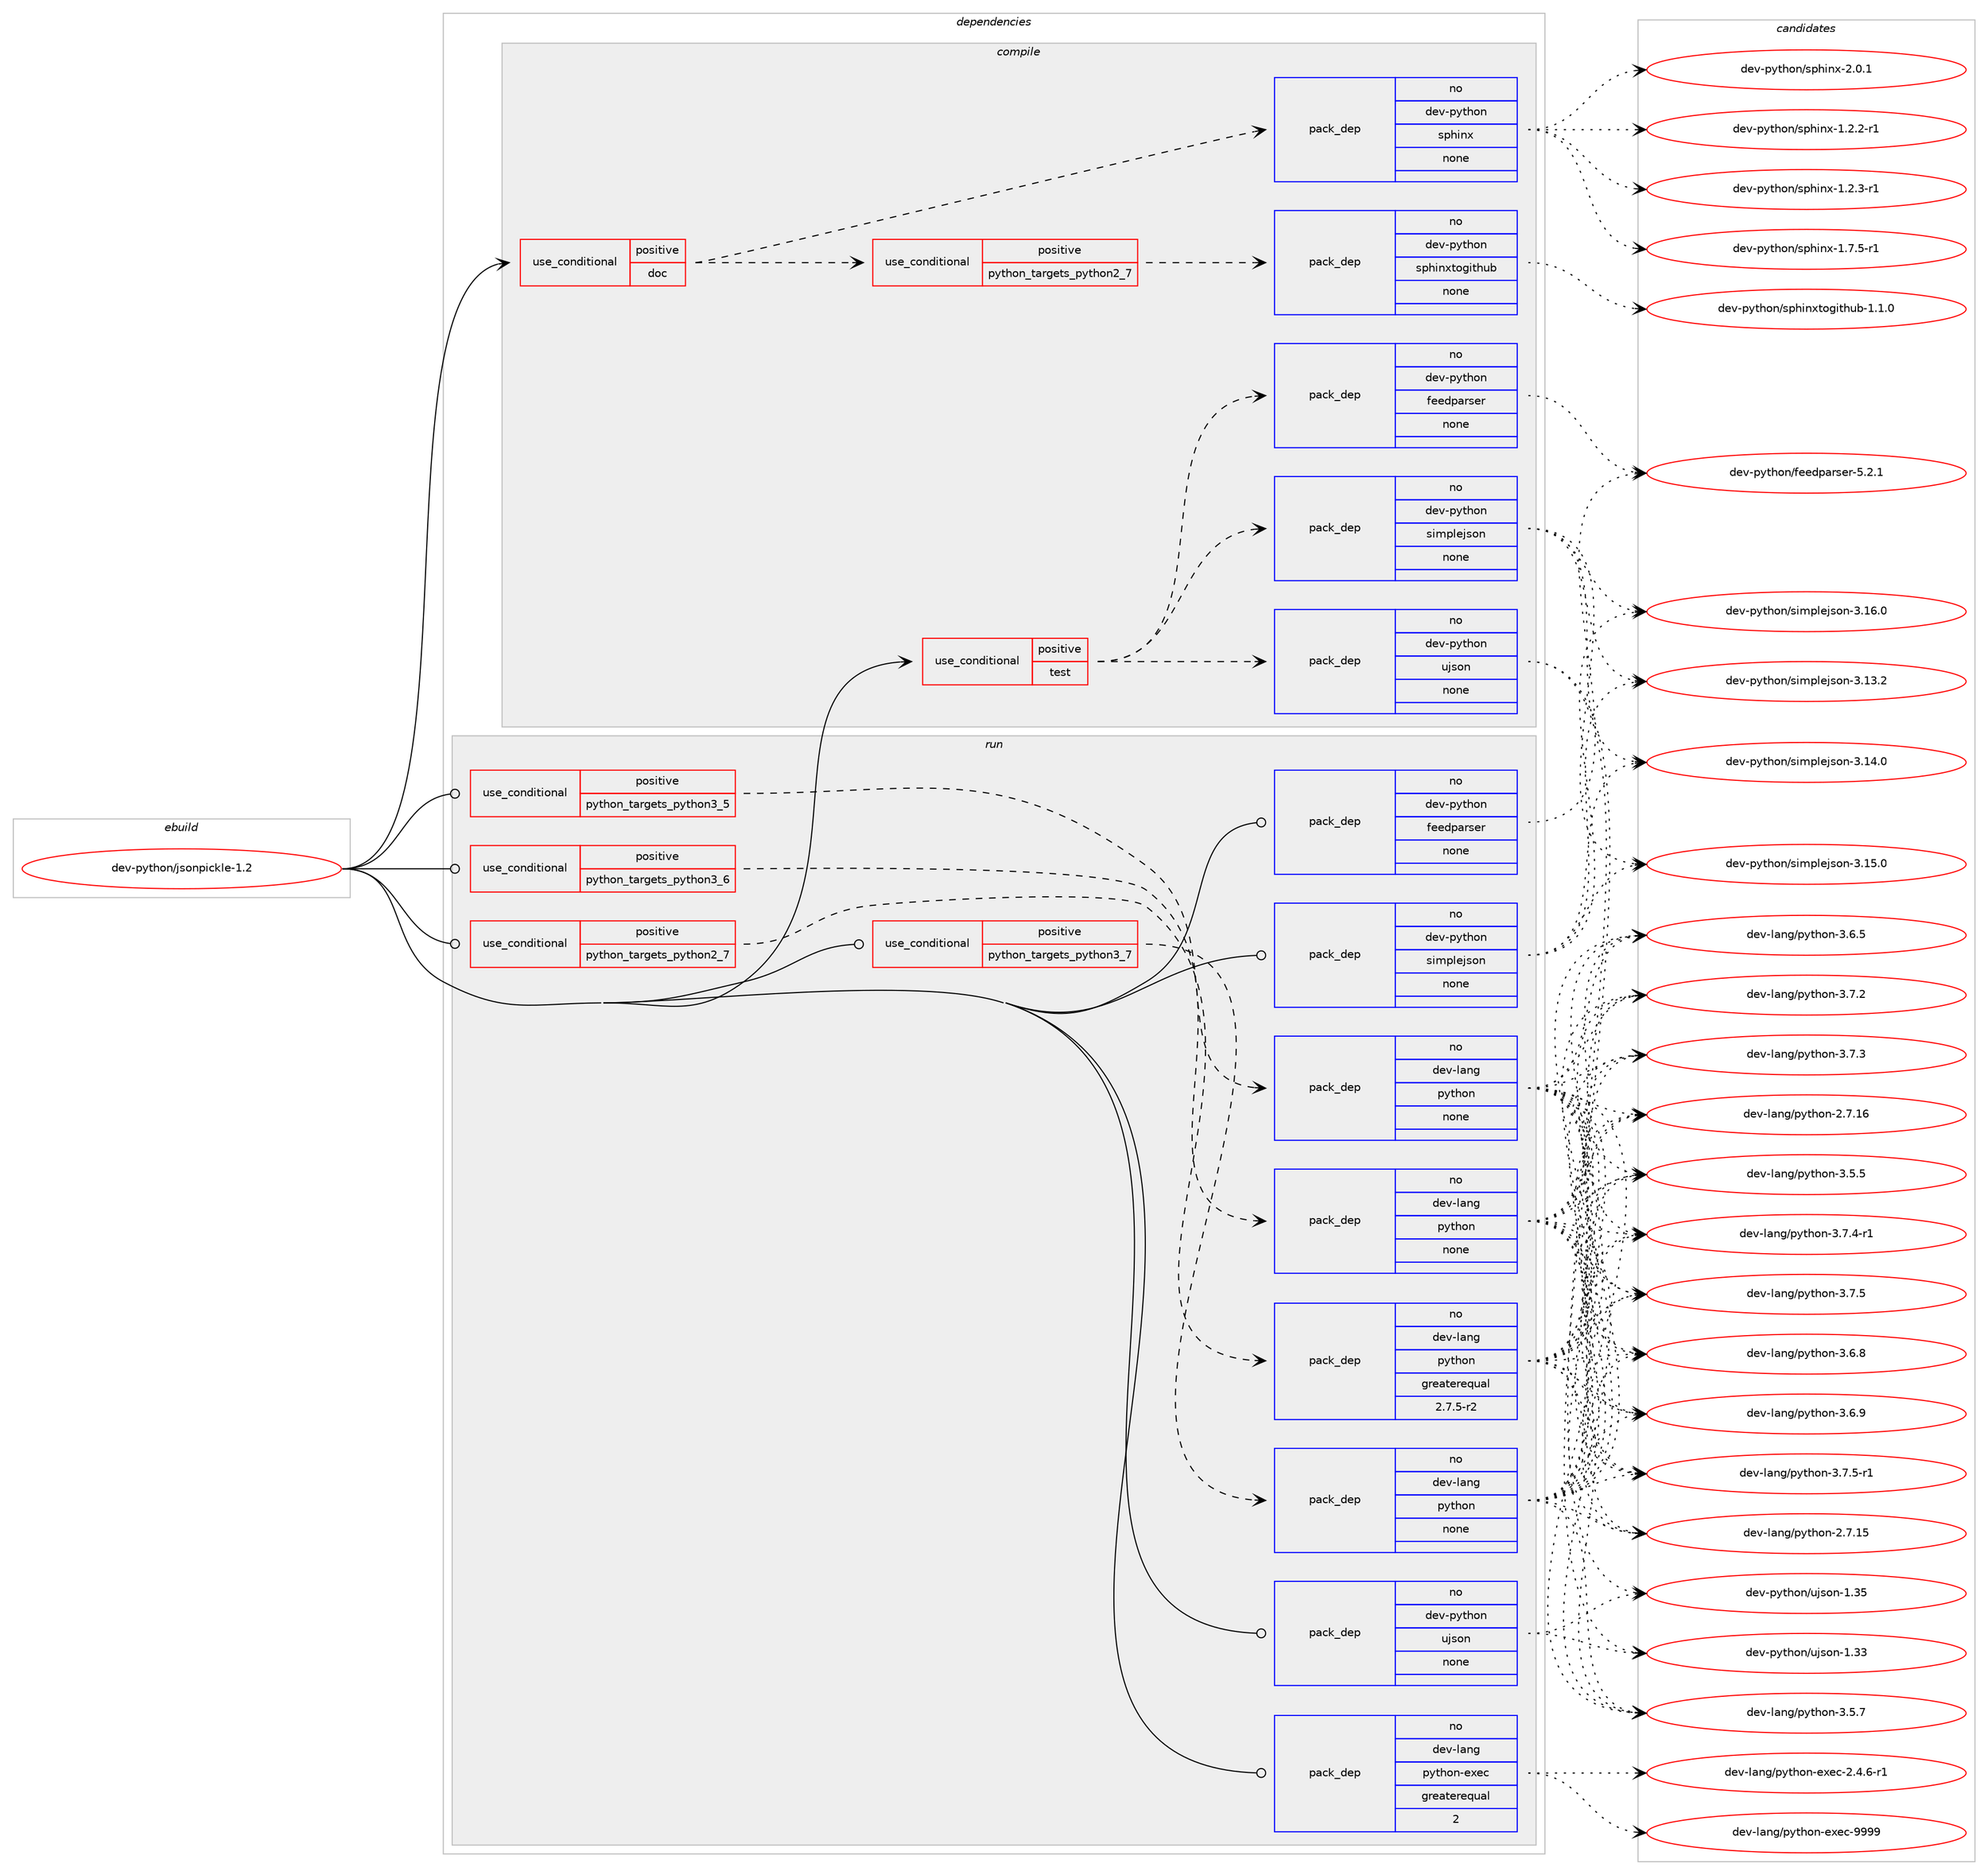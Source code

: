 digraph prolog {

# *************
# Graph options
# *************

newrank=true;
concentrate=true;
compound=true;
graph [rankdir=LR,fontname=Helvetica,fontsize=10,ranksep=1.5];#, ranksep=2.5, nodesep=0.2];
edge  [arrowhead=vee];
node  [fontname=Helvetica,fontsize=10];

# **********
# The ebuild
# **********

subgraph cluster_leftcol {
color=gray;
rank=same;
label=<<i>ebuild</i>>;
id [label="dev-python/jsonpickle-1.2", color=red, width=4, href="../dev-python/jsonpickle-1.2.svg"];
}

# ****************
# The dependencies
# ****************

subgraph cluster_midcol {
color=gray;
label=<<i>dependencies</i>>;
subgraph cluster_compile {
fillcolor="#eeeeee";
style=filled;
label=<<i>compile</i>>;
subgraph cond141550 {
dependency611576 [label=<<TABLE BORDER="0" CELLBORDER="1" CELLSPACING="0" CELLPADDING="4"><TR><TD ROWSPAN="3" CELLPADDING="10">use_conditional</TD></TR><TR><TD>positive</TD></TR><TR><TD>doc</TD></TR></TABLE>>, shape=none, color=red];
subgraph pack458223 {
dependency611577 [label=<<TABLE BORDER="0" CELLBORDER="1" CELLSPACING="0" CELLPADDING="4" WIDTH="220"><TR><TD ROWSPAN="6" CELLPADDING="30">pack_dep</TD></TR><TR><TD WIDTH="110">no</TD></TR><TR><TD>dev-python</TD></TR><TR><TD>sphinx</TD></TR><TR><TD>none</TD></TR><TR><TD></TD></TR></TABLE>>, shape=none, color=blue];
}
dependency611576:e -> dependency611577:w [weight=20,style="dashed",arrowhead="vee"];
subgraph cond141551 {
dependency611578 [label=<<TABLE BORDER="0" CELLBORDER="1" CELLSPACING="0" CELLPADDING="4"><TR><TD ROWSPAN="3" CELLPADDING="10">use_conditional</TD></TR><TR><TD>positive</TD></TR><TR><TD>python_targets_python2_7</TD></TR></TABLE>>, shape=none, color=red];
subgraph pack458224 {
dependency611579 [label=<<TABLE BORDER="0" CELLBORDER="1" CELLSPACING="0" CELLPADDING="4" WIDTH="220"><TR><TD ROWSPAN="6" CELLPADDING="30">pack_dep</TD></TR><TR><TD WIDTH="110">no</TD></TR><TR><TD>dev-python</TD></TR><TR><TD>sphinxtogithub</TD></TR><TR><TD>none</TD></TR><TR><TD></TD></TR></TABLE>>, shape=none, color=blue];
}
dependency611578:e -> dependency611579:w [weight=20,style="dashed",arrowhead="vee"];
}
dependency611576:e -> dependency611578:w [weight=20,style="dashed",arrowhead="vee"];
}
id:e -> dependency611576:w [weight=20,style="solid",arrowhead="vee"];
subgraph cond141552 {
dependency611580 [label=<<TABLE BORDER="0" CELLBORDER="1" CELLSPACING="0" CELLPADDING="4"><TR><TD ROWSPAN="3" CELLPADDING="10">use_conditional</TD></TR><TR><TD>positive</TD></TR><TR><TD>test</TD></TR></TABLE>>, shape=none, color=red];
subgraph pack458225 {
dependency611581 [label=<<TABLE BORDER="0" CELLBORDER="1" CELLSPACING="0" CELLPADDING="4" WIDTH="220"><TR><TD ROWSPAN="6" CELLPADDING="30">pack_dep</TD></TR><TR><TD WIDTH="110">no</TD></TR><TR><TD>dev-python</TD></TR><TR><TD>simplejson</TD></TR><TR><TD>none</TD></TR><TR><TD></TD></TR></TABLE>>, shape=none, color=blue];
}
dependency611580:e -> dependency611581:w [weight=20,style="dashed",arrowhead="vee"];
subgraph pack458226 {
dependency611582 [label=<<TABLE BORDER="0" CELLBORDER="1" CELLSPACING="0" CELLPADDING="4" WIDTH="220"><TR><TD ROWSPAN="6" CELLPADDING="30">pack_dep</TD></TR><TR><TD WIDTH="110">no</TD></TR><TR><TD>dev-python</TD></TR><TR><TD>feedparser</TD></TR><TR><TD>none</TD></TR><TR><TD></TD></TR></TABLE>>, shape=none, color=blue];
}
dependency611580:e -> dependency611582:w [weight=20,style="dashed",arrowhead="vee"];
subgraph pack458227 {
dependency611583 [label=<<TABLE BORDER="0" CELLBORDER="1" CELLSPACING="0" CELLPADDING="4" WIDTH="220"><TR><TD ROWSPAN="6" CELLPADDING="30">pack_dep</TD></TR><TR><TD WIDTH="110">no</TD></TR><TR><TD>dev-python</TD></TR><TR><TD>ujson</TD></TR><TR><TD>none</TD></TR><TR><TD></TD></TR></TABLE>>, shape=none, color=blue];
}
dependency611580:e -> dependency611583:w [weight=20,style="dashed",arrowhead="vee"];
}
id:e -> dependency611580:w [weight=20,style="solid",arrowhead="vee"];
}
subgraph cluster_compileandrun {
fillcolor="#eeeeee";
style=filled;
label=<<i>compile and run</i>>;
}
subgraph cluster_run {
fillcolor="#eeeeee";
style=filled;
label=<<i>run</i>>;
subgraph cond141553 {
dependency611584 [label=<<TABLE BORDER="0" CELLBORDER="1" CELLSPACING="0" CELLPADDING="4"><TR><TD ROWSPAN="3" CELLPADDING="10">use_conditional</TD></TR><TR><TD>positive</TD></TR><TR><TD>python_targets_python2_7</TD></TR></TABLE>>, shape=none, color=red];
subgraph pack458228 {
dependency611585 [label=<<TABLE BORDER="0" CELLBORDER="1" CELLSPACING="0" CELLPADDING="4" WIDTH="220"><TR><TD ROWSPAN="6" CELLPADDING="30">pack_dep</TD></TR><TR><TD WIDTH="110">no</TD></TR><TR><TD>dev-lang</TD></TR><TR><TD>python</TD></TR><TR><TD>greaterequal</TD></TR><TR><TD>2.7.5-r2</TD></TR></TABLE>>, shape=none, color=blue];
}
dependency611584:e -> dependency611585:w [weight=20,style="dashed",arrowhead="vee"];
}
id:e -> dependency611584:w [weight=20,style="solid",arrowhead="odot"];
subgraph cond141554 {
dependency611586 [label=<<TABLE BORDER="0" CELLBORDER="1" CELLSPACING="0" CELLPADDING="4"><TR><TD ROWSPAN="3" CELLPADDING="10">use_conditional</TD></TR><TR><TD>positive</TD></TR><TR><TD>python_targets_python3_5</TD></TR></TABLE>>, shape=none, color=red];
subgraph pack458229 {
dependency611587 [label=<<TABLE BORDER="0" CELLBORDER="1" CELLSPACING="0" CELLPADDING="4" WIDTH="220"><TR><TD ROWSPAN="6" CELLPADDING="30">pack_dep</TD></TR><TR><TD WIDTH="110">no</TD></TR><TR><TD>dev-lang</TD></TR><TR><TD>python</TD></TR><TR><TD>none</TD></TR><TR><TD></TD></TR></TABLE>>, shape=none, color=blue];
}
dependency611586:e -> dependency611587:w [weight=20,style="dashed",arrowhead="vee"];
}
id:e -> dependency611586:w [weight=20,style="solid",arrowhead="odot"];
subgraph cond141555 {
dependency611588 [label=<<TABLE BORDER="0" CELLBORDER="1" CELLSPACING="0" CELLPADDING="4"><TR><TD ROWSPAN="3" CELLPADDING="10">use_conditional</TD></TR><TR><TD>positive</TD></TR><TR><TD>python_targets_python3_6</TD></TR></TABLE>>, shape=none, color=red];
subgraph pack458230 {
dependency611589 [label=<<TABLE BORDER="0" CELLBORDER="1" CELLSPACING="0" CELLPADDING="4" WIDTH="220"><TR><TD ROWSPAN="6" CELLPADDING="30">pack_dep</TD></TR><TR><TD WIDTH="110">no</TD></TR><TR><TD>dev-lang</TD></TR><TR><TD>python</TD></TR><TR><TD>none</TD></TR><TR><TD></TD></TR></TABLE>>, shape=none, color=blue];
}
dependency611588:e -> dependency611589:w [weight=20,style="dashed",arrowhead="vee"];
}
id:e -> dependency611588:w [weight=20,style="solid",arrowhead="odot"];
subgraph cond141556 {
dependency611590 [label=<<TABLE BORDER="0" CELLBORDER="1" CELLSPACING="0" CELLPADDING="4"><TR><TD ROWSPAN="3" CELLPADDING="10">use_conditional</TD></TR><TR><TD>positive</TD></TR><TR><TD>python_targets_python3_7</TD></TR></TABLE>>, shape=none, color=red];
subgraph pack458231 {
dependency611591 [label=<<TABLE BORDER="0" CELLBORDER="1" CELLSPACING="0" CELLPADDING="4" WIDTH="220"><TR><TD ROWSPAN="6" CELLPADDING="30">pack_dep</TD></TR><TR><TD WIDTH="110">no</TD></TR><TR><TD>dev-lang</TD></TR><TR><TD>python</TD></TR><TR><TD>none</TD></TR><TR><TD></TD></TR></TABLE>>, shape=none, color=blue];
}
dependency611590:e -> dependency611591:w [weight=20,style="dashed",arrowhead="vee"];
}
id:e -> dependency611590:w [weight=20,style="solid",arrowhead="odot"];
subgraph pack458232 {
dependency611592 [label=<<TABLE BORDER="0" CELLBORDER="1" CELLSPACING="0" CELLPADDING="4" WIDTH="220"><TR><TD ROWSPAN="6" CELLPADDING="30">pack_dep</TD></TR><TR><TD WIDTH="110">no</TD></TR><TR><TD>dev-lang</TD></TR><TR><TD>python-exec</TD></TR><TR><TD>greaterequal</TD></TR><TR><TD>2</TD></TR></TABLE>>, shape=none, color=blue];
}
id:e -> dependency611592:w [weight=20,style="solid",arrowhead="odot"];
subgraph pack458233 {
dependency611593 [label=<<TABLE BORDER="0" CELLBORDER="1" CELLSPACING="0" CELLPADDING="4" WIDTH="220"><TR><TD ROWSPAN="6" CELLPADDING="30">pack_dep</TD></TR><TR><TD WIDTH="110">no</TD></TR><TR><TD>dev-python</TD></TR><TR><TD>feedparser</TD></TR><TR><TD>none</TD></TR><TR><TD></TD></TR></TABLE>>, shape=none, color=blue];
}
id:e -> dependency611593:w [weight=20,style="solid",arrowhead="odot"];
subgraph pack458234 {
dependency611594 [label=<<TABLE BORDER="0" CELLBORDER="1" CELLSPACING="0" CELLPADDING="4" WIDTH="220"><TR><TD ROWSPAN="6" CELLPADDING="30">pack_dep</TD></TR><TR><TD WIDTH="110">no</TD></TR><TR><TD>dev-python</TD></TR><TR><TD>simplejson</TD></TR><TR><TD>none</TD></TR><TR><TD></TD></TR></TABLE>>, shape=none, color=blue];
}
id:e -> dependency611594:w [weight=20,style="solid",arrowhead="odot"];
subgraph pack458235 {
dependency611595 [label=<<TABLE BORDER="0" CELLBORDER="1" CELLSPACING="0" CELLPADDING="4" WIDTH="220"><TR><TD ROWSPAN="6" CELLPADDING="30">pack_dep</TD></TR><TR><TD WIDTH="110">no</TD></TR><TR><TD>dev-python</TD></TR><TR><TD>ujson</TD></TR><TR><TD>none</TD></TR><TR><TD></TD></TR></TABLE>>, shape=none, color=blue];
}
id:e -> dependency611595:w [weight=20,style="solid",arrowhead="odot"];
}
}

# **************
# The candidates
# **************

subgraph cluster_choices {
rank=same;
color=gray;
label=<<i>candidates</i>>;

subgraph choice458223 {
color=black;
nodesep=1;
choice10010111845112121116104111110471151121041051101204549465046504511449 [label="dev-python/sphinx-1.2.2-r1", color=red, width=4,href="../dev-python/sphinx-1.2.2-r1.svg"];
choice10010111845112121116104111110471151121041051101204549465046514511449 [label="dev-python/sphinx-1.2.3-r1", color=red, width=4,href="../dev-python/sphinx-1.2.3-r1.svg"];
choice10010111845112121116104111110471151121041051101204549465546534511449 [label="dev-python/sphinx-1.7.5-r1", color=red, width=4,href="../dev-python/sphinx-1.7.5-r1.svg"];
choice1001011184511212111610411111047115112104105110120455046484649 [label="dev-python/sphinx-2.0.1", color=red, width=4,href="../dev-python/sphinx-2.0.1.svg"];
dependency611577:e -> choice10010111845112121116104111110471151121041051101204549465046504511449:w [style=dotted,weight="100"];
dependency611577:e -> choice10010111845112121116104111110471151121041051101204549465046514511449:w [style=dotted,weight="100"];
dependency611577:e -> choice10010111845112121116104111110471151121041051101204549465546534511449:w [style=dotted,weight="100"];
dependency611577:e -> choice1001011184511212111610411111047115112104105110120455046484649:w [style=dotted,weight="100"];
}
subgraph choice458224 {
color=black;
nodesep=1;
choice100101118451121211161041111104711511210410511012011611110310511610411798454946494648 [label="dev-python/sphinxtogithub-1.1.0", color=red, width=4,href="../dev-python/sphinxtogithub-1.1.0.svg"];
dependency611579:e -> choice100101118451121211161041111104711511210410511012011611110310511610411798454946494648:w [style=dotted,weight="100"];
}
subgraph choice458225 {
color=black;
nodesep=1;
choice100101118451121211161041111104711510510911210810110611511111045514649514650 [label="dev-python/simplejson-3.13.2", color=red, width=4,href="../dev-python/simplejson-3.13.2.svg"];
choice100101118451121211161041111104711510510911210810110611511111045514649524648 [label="dev-python/simplejson-3.14.0", color=red, width=4,href="../dev-python/simplejson-3.14.0.svg"];
choice100101118451121211161041111104711510510911210810110611511111045514649534648 [label="dev-python/simplejson-3.15.0", color=red, width=4,href="../dev-python/simplejson-3.15.0.svg"];
choice100101118451121211161041111104711510510911210810110611511111045514649544648 [label="dev-python/simplejson-3.16.0", color=red, width=4,href="../dev-python/simplejson-3.16.0.svg"];
dependency611581:e -> choice100101118451121211161041111104711510510911210810110611511111045514649514650:w [style=dotted,weight="100"];
dependency611581:e -> choice100101118451121211161041111104711510510911210810110611511111045514649524648:w [style=dotted,weight="100"];
dependency611581:e -> choice100101118451121211161041111104711510510911210810110611511111045514649534648:w [style=dotted,weight="100"];
dependency611581:e -> choice100101118451121211161041111104711510510911210810110611511111045514649544648:w [style=dotted,weight="100"];
}
subgraph choice458226 {
color=black;
nodesep=1;
choice100101118451121211161041111104710210110110011297114115101114455346504649 [label="dev-python/feedparser-5.2.1", color=red, width=4,href="../dev-python/feedparser-5.2.1.svg"];
dependency611582:e -> choice100101118451121211161041111104710210110110011297114115101114455346504649:w [style=dotted,weight="100"];
}
subgraph choice458227 {
color=black;
nodesep=1;
choice10010111845112121116104111110471171061151111104549465151 [label="dev-python/ujson-1.33", color=red, width=4,href="../dev-python/ujson-1.33.svg"];
choice10010111845112121116104111110471171061151111104549465153 [label="dev-python/ujson-1.35", color=red, width=4,href="../dev-python/ujson-1.35.svg"];
dependency611583:e -> choice10010111845112121116104111110471171061151111104549465151:w [style=dotted,weight="100"];
dependency611583:e -> choice10010111845112121116104111110471171061151111104549465153:w [style=dotted,weight="100"];
}
subgraph choice458228 {
color=black;
nodesep=1;
choice10010111845108971101034711212111610411111045504655464953 [label="dev-lang/python-2.7.15", color=red, width=4,href="../dev-lang/python-2.7.15.svg"];
choice10010111845108971101034711212111610411111045504655464954 [label="dev-lang/python-2.7.16", color=red, width=4,href="../dev-lang/python-2.7.16.svg"];
choice100101118451089711010347112121116104111110455146534653 [label="dev-lang/python-3.5.5", color=red, width=4,href="../dev-lang/python-3.5.5.svg"];
choice100101118451089711010347112121116104111110455146534655 [label="dev-lang/python-3.5.7", color=red, width=4,href="../dev-lang/python-3.5.7.svg"];
choice100101118451089711010347112121116104111110455146544653 [label="dev-lang/python-3.6.5", color=red, width=4,href="../dev-lang/python-3.6.5.svg"];
choice100101118451089711010347112121116104111110455146544656 [label="dev-lang/python-3.6.8", color=red, width=4,href="../dev-lang/python-3.6.8.svg"];
choice100101118451089711010347112121116104111110455146544657 [label="dev-lang/python-3.6.9", color=red, width=4,href="../dev-lang/python-3.6.9.svg"];
choice100101118451089711010347112121116104111110455146554650 [label="dev-lang/python-3.7.2", color=red, width=4,href="../dev-lang/python-3.7.2.svg"];
choice100101118451089711010347112121116104111110455146554651 [label="dev-lang/python-3.7.3", color=red, width=4,href="../dev-lang/python-3.7.3.svg"];
choice1001011184510897110103471121211161041111104551465546524511449 [label="dev-lang/python-3.7.4-r1", color=red, width=4,href="../dev-lang/python-3.7.4-r1.svg"];
choice100101118451089711010347112121116104111110455146554653 [label="dev-lang/python-3.7.5", color=red, width=4,href="../dev-lang/python-3.7.5.svg"];
choice1001011184510897110103471121211161041111104551465546534511449 [label="dev-lang/python-3.7.5-r1", color=red, width=4,href="../dev-lang/python-3.7.5-r1.svg"];
dependency611585:e -> choice10010111845108971101034711212111610411111045504655464953:w [style=dotted,weight="100"];
dependency611585:e -> choice10010111845108971101034711212111610411111045504655464954:w [style=dotted,weight="100"];
dependency611585:e -> choice100101118451089711010347112121116104111110455146534653:w [style=dotted,weight="100"];
dependency611585:e -> choice100101118451089711010347112121116104111110455146534655:w [style=dotted,weight="100"];
dependency611585:e -> choice100101118451089711010347112121116104111110455146544653:w [style=dotted,weight="100"];
dependency611585:e -> choice100101118451089711010347112121116104111110455146544656:w [style=dotted,weight="100"];
dependency611585:e -> choice100101118451089711010347112121116104111110455146544657:w [style=dotted,weight="100"];
dependency611585:e -> choice100101118451089711010347112121116104111110455146554650:w [style=dotted,weight="100"];
dependency611585:e -> choice100101118451089711010347112121116104111110455146554651:w [style=dotted,weight="100"];
dependency611585:e -> choice1001011184510897110103471121211161041111104551465546524511449:w [style=dotted,weight="100"];
dependency611585:e -> choice100101118451089711010347112121116104111110455146554653:w [style=dotted,weight="100"];
dependency611585:e -> choice1001011184510897110103471121211161041111104551465546534511449:w [style=dotted,weight="100"];
}
subgraph choice458229 {
color=black;
nodesep=1;
choice10010111845108971101034711212111610411111045504655464953 [label="dev-lang/python-2.7.15", color=red, width=4,href="../dev-lang/python-2.7.15.svg"];
choice10010111845108971101034711212111610411111045504655464954 [label="dev-lang/python-2.7.16", color=red, width=4,href="../dev-lang/python-2.7.16.svg"];
choice100101118451089711010347112121116104111110455146534653 [label="dev-lang/python-3.5.5", color=red, width=4,href="../dev-lang/python-3.5.5.svg"];
choice100101118451089711010347112121116104111110455146534655 [label="dev-lang/python-3.5.7", color=red, width=4,href="../dev-lang/python-3.5.7.svg"];
choice100101118451089711010347112121116104111110455146544653 [label="dev-lang/python-3.6.5", color=red, width=4,href="../dev-lang/python-3.6.5.svg"];
choice100101118451089711010347112121116104111110455146544656 [label="dev-lang/python-3.6.8", color=red, width=4,href="../dev-lang/python-3.6.8.svg"];
choice100101118451089711010347112121116104111110455146544657 [label="dev-lang/python-3.6.9", color=red, width=4,href="../dev-lang/python-3.6.9.svg"];
choice100101118451089711010347112121116104111110455146554650 [label="dev-lang/python-3.7.2", color=red, width=4,href="../dev-lang/python-3.7.2.svg"];
choice100101118451089711010347112121116104111110455146554651 [label="dev-lang/python-3.7.3", color=red, width=4,href="../dev-lang/python-3.7.3.svg"];
choice1001011184510897110103471121211161041111104551465546524511449 [label="dev-lang/python-3.7.4-r1", color=red, width=4,href="../dev-lang/python-3.7.4-r1.svg"];
choice100101118451089711010347112121116104111110455146554653 [label="dev-lang/python-3.7.5", color=red, width=4,href="../dev-lang/python-3.7.5.svg"];
choice1001011184510897110103471121211161041111104551465546534511449 [label="dev-lang/python-3.7.5-r1", color=red, width=4,href="../dev-lang/python-3.7.5-r1.svg"];
dependency611587:e -> choice10010111845108971101034711212111610411111045504655464953:w [style=dotted,weight="100"];
dependency611587:e -> choice10010111845108971101034711212111610411111045504655464954:w [style=dotted,weight="100"];
dependency611587:e -> choice100101118451089711010347112121116104111110455146534653:w [style=dotted,weight="100"];
dependency611587:e -> choice100101118451089711010347112121116104111110455146534655:w [style=dotted,weight="100"];
dependency611587:e -> choice100101118451089711010347112121116104111110455146544653:w [style=dotted,weight="100"];
dependency611587:e -> choice100101118451089711010347112121116104111110455146544656:w [style=dotted,weight="100"];
dependency611587:e -> choice100101118451089711010347112121116104111110455146544657:w [style=dotted,weight="100"];
dependency611587:e -> choice100101118451089711010347112121116104111110455146554650:w [style=dotted,weight="100"];
dependency611587:e -> choice100101118451089711010347112121116104111110455146554651:w [style=dotted,weight="100"];
dependency611587:e -> choice1001011184510897110103471121211161041111104551465546524511449:w [style=dotted,weight="100"];
dependency611587:e -> choice100101118451089711010347112121116104111110455146554653:w [style=dotted,weight="100"];
dependency611587:e -> choice1001011184510897110103471121211161041111104551465546534511449:w [style=dotted,weight="100"];
}
subgraph choice458230 {
color=black;
nodesep=1;
choice10010111845108971101034711212111610411111045504655464953 [label="dev-lang/python-2.7.15", color=red, width=4,href="../dev-lang/python-2.7.15.svg"];
choice10010111845108971101034711212111610411111045504655464954 [label="dev-lang/python-2.7.16", color=red, width=4,href="../dev-lang/python-2.7.16.svg"];
choice100101118451089711010347112121116104111110455146534653 [label="dev-lang/python-3.5.5", color=red, width=4,href="../dev-lang/python-3.5.5.svg"];
choice100101118451089711010347112121116104111110455146534655 [label="dev-lang/python-3.5.7", color=red, width=4,href="../dev-lang/python-3.5.7.svg"];
choice100101118451089711010347112121116104111110455146544653 [label="dev-lang/python-3.6.5", color=red, width=4,href="../dev-lang/python-3.6.5.svg"];
choice100101118451089711010347112121116104111110455146544656 [label="dev-lang/python-3.6.8", color=red, width=4,href="../dev-lang/python-3.6.8.svg"];
choice100101118451089711010347112121116104111110455146544657 [label="dev-lang/python-3.6.9", color=red, width=4,href="../dev-lang/python-3.6.9.svg"];
choice100101118451089711010347112121116104111110455146554650 [label="dev-lang/python-3.7.2", color=red, width=4,href="../dev-lang/python-3.7.2.svg"];
choice100101118451089711010347112121116104111110455146554651 [label="dev-lang/python-3.7.3", color=red, width=4,href="../dev-lang/python-3.7.3.svg"];
choice1001011184510897110103471121211161041111104551465546524511449 [label="dev-lang/python-3.7.4-r1", color=red, width=4,href="../dev-lang/python-3.7.4-r1.svg"];
choice100101118451089711010347112121116104111110455146554653 [label="dev-lang/python-3.7.5", color=red, width=4,href="../dev-lang/python-3.7.5.svg"];
choice1001011184510897110103471121211161041111104551465546534511449 [label="dev-lang/python-3.7.5-r1", color=red, width=4,href="../dev-lang/python-3.7.5-r1.svg"];
dependency611589:e -> choice10010111845108971101034711212111610411111045504655464953:w [style=dotted,weight="100"];
dependency611589:e -> choice10010111845108971101034711212111610411111045504655464954:w [style=dotted,weight="100"];
dependency611589:e -> choice100101118451089711010347112121116104111110455146534653:w [style=dotted,weight="100"];
dependency611589:e -> choice100101118451089711010347112121116104111110455146534655:w [style=dotted,weight="100"];
dependency611589:e -> choice100101118451089711010347112121116104111110455146544653:w [style=dotted,weight="100"];
dependency611589:e -> choice100101118451089711010347112121116104111110455146544656:w [style=dotted,weight="100"];
dependency611589:e -> choice100101118451089711010347112121116104111110455146544657:w [style=dotted,weight="100"];
dependency611589:e -> choice100101118451089711010347112121116104111110455146554650:w [style=dotted,weight="100"];
dependency611589:e -> choice100101118451089711010347112121116104111110455146554651:w [style=dotted,weight="100"];
dependency611589:e -> choice1001011184510897110103471121211161041111104551465546524511449:w [style=dotted,weight="100"];
dependency611589:e -> choice100101118451089711010347112121116104111110455146554653:w [style=dotted,weight="100"];
dependency611589:e -> choice1001011184510897110103471121211161041111104551465546534511449:w [style=dotted,weight="100"];
}
subgraph choice458231 {
color=black;
nodesep=1;
choice10010111845108971101034711212111610411111045504655464953 [label="dev-lang/python-2.7.15", color=red, width=4,href="../dev-lang/python-2.7.15.svg"];
choice10010111845108971101034711212111610411111045504655464954 [label="dev-lang/python-2.7.16", color=red, width=4,href="../dev-lang/python-2.7.16.svg"];
choice100101118451089711010347112121116104111110455146534653 [label="dev-lang/python-3.5.5", color=red, width=4,href="../dev-lang/python-3.5.5.svg"];
choice100101118451089711010347112121116104111110455146534655 [label="dev-lang/python-3.5.7", color=red, width=4,href="../dev-lang/python-3.5.7.svg"];
choice100101118451089711010347112121116104111110455146544653 [label="dev-lang/python-3.6.5", color=red, width=4,href="../dev-lang/python-3.6.5.svg"];
choice100101118451089711010347112121116104111110455146544656 [label="dev-lang/python-3.6.8", color=red, width=4,href="../dev-lang/python-3.6.8.svg"];
choice100101118451089711010347112121116104111110455146544657 [label="dev-lang/python-3.6.9", color=red, width=4,href="../dev-lang/python-3.6.9.svg"];
choice100101118451089711010347112121116104111110455146554650 [label="dev-lang/python-3.7.2", color=red, width=4,href="../dev-lang/python-3.7.2.svg"];
choice100101118451089711010347112121116104111110455146554651 [label="dev-lang/python-3.7.3", color=red, width=4,href="../dev-lang/python-3.7.3.svg"];
choice1001011184510897110103471121211161041111104551465546524511449 [label="dev-lang/python-3.7.4-r1", color=red, width=4,href="../dev-lang/python-3.7.4-r1.svg"];
choice100101118451089711010347112121116104111110455146554653 [label="dev-lang/python-3.7.5", color=red, width=4,href="../dev-lang/python-3.7.5.svg"];
choice1001011184510897110103471121211161041111104551465546534511449 [label="dev-lang/python-3.7.5-r1", color=red, width=4,href="../dev-lang/python-3.7.5-r1.svg"];
dependency611591:e -> choice10010111845108971101034711212111610411111045504655464953:w [style=dotted,weight="100"];
dependency611591:e -> choice10010111845108971101034711212111610411111045504655464954:w [style=dotted,weight="100"];
dependency611591:e -> choice100101118451089711010347112121116104111110455146534653:w [style=dotted,weight="100"];
dependency611591:e -> choice100101118451089711010347112121116104111110455146534655:w [style=dotted,weight="100"];
dependency611591:e -> choice100101118451089711010347112121116104111110455146544653:w [style=dotted,weight="100"];
dependency611591:e -> choice100101118451089711010347112121116104111110455146544656:w [style=dotted,weight="100"];
dependency611591:e -> choice100101118451089711010347112121116104111110455146544657:w [style=dotted,weight="100"];
dependency611591:e -> choice100101118451089711010347112121116104111110455146554650:w [style=dotted,weight="100"];
dependency611591:e -> choice100101118451089711010347112121116104111110455146554651:w [style=dotted,weight="100"];
dependency611591:e -> choice1001011184510897110103471121211161041111104551465546524511449:w [style=dotted,weight="100"];
dependency611591:e -> choice100101118451089711010347112121116104111110455146554653:w [style=dotted,weight="100"];
dependency611591:e -> choice1001011184510897110103471121211161041111104551465546534511449:w [style=dotted,weight="100"];
}
subgraph choice458232 {
color=black;
nodesep=1;
choice10010111845108971101034711212111610411111045101120101994550465246544511449 [label="dev-lang/python-exec-2.4.6-r1", color=red, width=4,href="../dev-lang/python-exec-2.4.6-r1.svg"];
choice10010111845108971101034711212111610411111045101120101994557575757 [label="dev-lang/python-exec-9999", color=red, width=4,href="../dev-lang/python-exec-9999.svg"];
dependency611592:e -> choice10010111845108971101034711212111610411111045101120101994550465246544511449:w [style=dotted,weight="100"];
dependency611592:e -> choice10010111845108971101034711212111610411111045101120101994557575757:w [style=dotted,weight="100"];
}
subgraph choice458233 {
color=black;
nodesep=1;
choice100101118451121211161041111104710210110110011297114115101114455346504649 [label="dev-python/feedparser-5.2.1", color=red, width=4,href="../dev-python/feedparser-5.2.1.svg"];
dependency611593:e -> choice100101118451121211161041111104710210110110011297114115101114455346504649:w [style=dotted,weight="100"];
}
subgraph choice458234 {
color=black;
nodesep=1;
choice100101118451121211161041111104711510510911210810110611511111045514649514650 [label="dev-python/simplejson-3.13.2", color=red, width=4,href="../dev-python/simplejson-3.13.2.svg"];
choice100101118451121211161041111104711510510911210810110611511111045514649524648 [label="dev-python/simplejson-3.14.0", color=red, width=4,href="../dev-python/simplejson-3.14.0.svg"];
choice100101118451121211161041111104711510510911210810110611511111045514649534648 [label="dev-python/simplejson-3.15.0", color=red, width=4,href="../dev-python/simplejson-3.15.0.svg"];
choice100101118451121211161041111104711510510911210810110611511111045514649544648 [label="dev-python/simplejson-3.16.0", color=red, width=4,href="../dev-python/simplejson-3.16.0.svg"];
dependency611594:e -> choice100101118451121211161041111104711510510911210810110611511111045514649514650:w [style=dotted,weight="100"];
dependency611594:e -> choice100101118451121211161041111104711510510911210810110611511111045514649524648:w [style=dotted,weight="100"];
dependency611594:e -> choice100101118451121211161041111104711510510911210810110611511111045514649534648:w [style=dotted,weight="100"];
dependency611594:e -> choice100101118451121211161041111104711510510911210810110611511111045514649544648:w [style=dotted,weight="100"];
}
subgraph choice458235 {
color=black;
nodesep=1;
choice10010111845112121116104111110471171061151111104549465151 [label="dev-python/ujson-1.33", color=red, width=4,href="../dev-python/ujson-1.33.svg"];
choice10010111845112121116104111110471171061151111104549465153 [label="dev-python/ujson-1.35", color=red, width=4,href="../dev-python/ujson-1.35.svg"];
dependency611595:e -> choice10010111845112121116104111110471171061151111104549465151:w [style=dotted,weight="100"];
dependency611595:e -> choice10010111845112121116104111110471171061151111104549465153:w [style=dotted,weight="100"];
}
}

}
